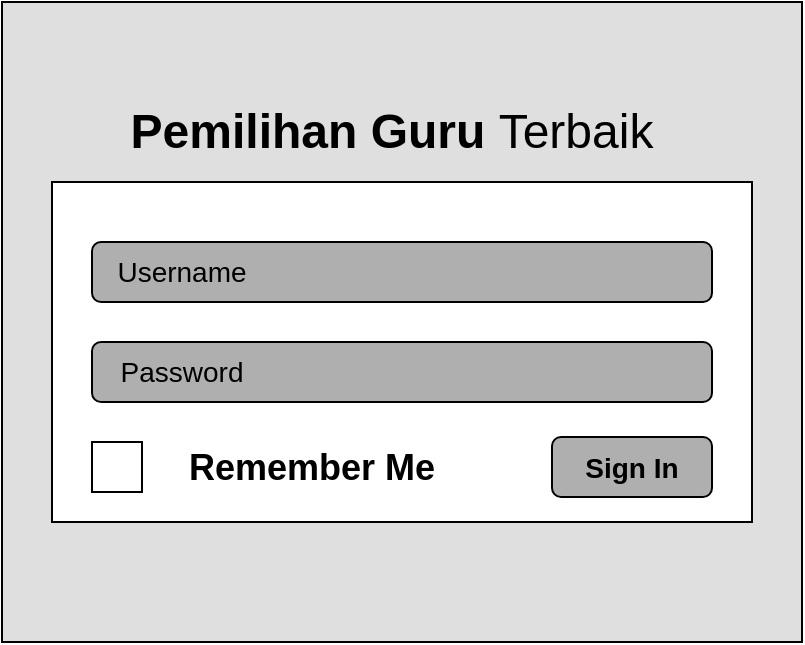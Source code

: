 <mxfile version="27.1.6">
  <diagram name="Page-1" id="X45y7EMUjyRAvOhps34U">
    <mxGraphModel dx="1111" dy="431" grid="1" gridSize="10" guides="1" tooltips="1" connect="1" arrows="1" fold="1" page="1" pageScale="1" pageWidth="850" pageHeight="1100" math="0" shadow="0">
      <root>
        <mxCell id="0" />
        <mxCell id="1" parent="0" />
        <mxCell id="qwQeN7ApfnAUJZjnrmHl-1" value="" style="rounded=0;whiteSpace=wrap;html=1;fillColor=#DFDFDF;movable=1;resizable=1;rotatable=1;deletable=1;editable=1;locked=0;connectable=1;" vertex="1" parent="1">
          <mxGeometry x="160" y="20" width="400" height="320" as="geometry" />
        </mxCell>
        <mxCell id="qwQeN7ApfnAUJZjnrmHl-2" value="&lt;font style=&quot;font-size: 24px;&quot;&gt;&lt;b style=&quot;&quot;&gt;Pemilihan Guru &lt;/b&gt;Terbaik&lt;/font&gt;" style="text;html=1;align=center;verticalAlign=middle;whiteSpace=wrap;rounded=0;" vertex="1" parent="1">
          <mxGeometry x="220" y="60" width="270" height="50" as="geometry" />
        </mxCell>
        <mxCell id="qwQeN7ApfnAUJZjnrmHl-9" value="" style="group" vertex="1" connectable="0" parent="1">
          <mxGeometry x="185" y="110" width="350" height="170" as="geometry" />
        </mxCell>
        <mxCell id="qwQeN7ApfnAUJZjnrmHl-19" value="" style="group" vertex="1" connectable="0" parent="qwQeN7ApfnAUJZjnrmHl-9">
          <mxGeometry width="350" height="170" as="geometry" />
        </mxCell>
        <mxCell id="qwQeN7ApfnAUJZjnrmHl-3" value="" style="rounded=0;whiteSpace=wrap;html=1;movable=1;resizable=1;rotatable=1;deletable=1;editable=1;locked=0;connectable=1;" vertex="1" parent="qwQeN7ApfnAUJZjnrmHl-19">
          <mxGeometry width="350" height="170" as="geometry" />
        </mxCell>
        <mxCell id="qwQeN7ApfnAUJZjnrmHl-4" value="" style="rounded=1;whiteSpace=wrap;html=1;fillColor=#AFAFAF;" vertex="1" parent="qwQeN7ApfnAUJZjnrmHl-19">
          <mxGeometry x="20" y="30" width="310" height="30" as="geometry" />
        </mxCell>
        <mxCell id="qwQeN7ApfnAUJZjnrmHl-5" value="" style="rounded=1;whiteSpace=wrap;html=1;fillColor=#AFAFAF;" vertex="1" parent="qwQeN7ApfnAUJZjnrmHl-19">
          <mxGeometry x="20" y="80" width="310" height="30" as="geometry" />
        </mxCell>
        <mxCell id="qwQeN7ApfnAUJZjnrmHl-6" value="&lt;font style=&quot;font-size: 14px;&quot;&gt;Username&lt;/font&gt;" style="text;html=1;align=center;verticalAlign=middle;whiteSpace=wrap;rounded=0;" vertex="1" parent="qwQeN7ApfnAUJZjnrmHl-19">
          <mxGeometry x="25" y="30" width="80" height="30" as="geometry" />
        </mxCell>
        <mxCell id="qwQeN7ApfnAUJZjnrmHl-7" value="&lt;font style=&quot;font-size: 14px;&quot;&gt;Password&lt;/font&gt;" style="text;html=1;align=center;verticalAlign=middle;whiteSpace=wrap;rounded=0;" vertex="1" parent="qwQeN7ApfnAUJZjnrmHl-19">
          <mxGeometry x="25" y="80" width="80" height="30" as="geometry" />
        </mxCell>
        <mxCell id="qwQeN7ApfnAUJZjnrmHl-16" value="" style="group" vertex="1" connectable="0" parent="qwQeN7ApfnAUJZjnrmHl-19">
          <mxGeometry x="20" y="130" width="180" height="25" as="geometry" />
        </mxCell>
        <mxCell id="qwQeN7ApfnAUJZjnrmHl-10" value="&lt;b style=&quot;&quot;&gt;&lt;font style=&quot;font-size: 18px;&quot;&gt;Remember Me&lt;/font&gt;&lt;/b&gt;" style="text;html=1;align=center;verticalAlign=middle;whiteSpace=wrap;rounded=0;" vertex="1" parent="qwQeN7ApfnAUJZjnrmHl-16">
          <mxGeometry x="40" y="2.5" width="140" height="20" as="geometry" />
        </mxCell>
        <mxCell id="qwQeN7ApfnAUJZjnrmHl-11" value="" style="whiteSpace=wrap;html=1;aspect=fixed;" vertex="1" parent="qwQeN7ApfnAUJZjnrmHl-16">
          <mxGeometry width="25" height="25" as="geometry" />
        </mxCell>
        <mxCell id="qwQeN7ApfnAUJZjnrmHl-13" value="&lt;b&gt;&lt;font style=&quot;font-size: 14px;&quot;&gt;Sign In&lt;/font&gt;&lt;/b&gt;" style="rounded=1;whiteSpace=wrap;html=1;fillColor=#AFAFAF;" vertex="1" parent="qwQeN7ApfnAUJZjnrmHl-19">
          <mxGeometry x="250" y="127.5" width="80" height="30" as="geometry" />
        </mxCell>
      </root>
    </mxGraphModel>
  </diagram>
</mxfile>
